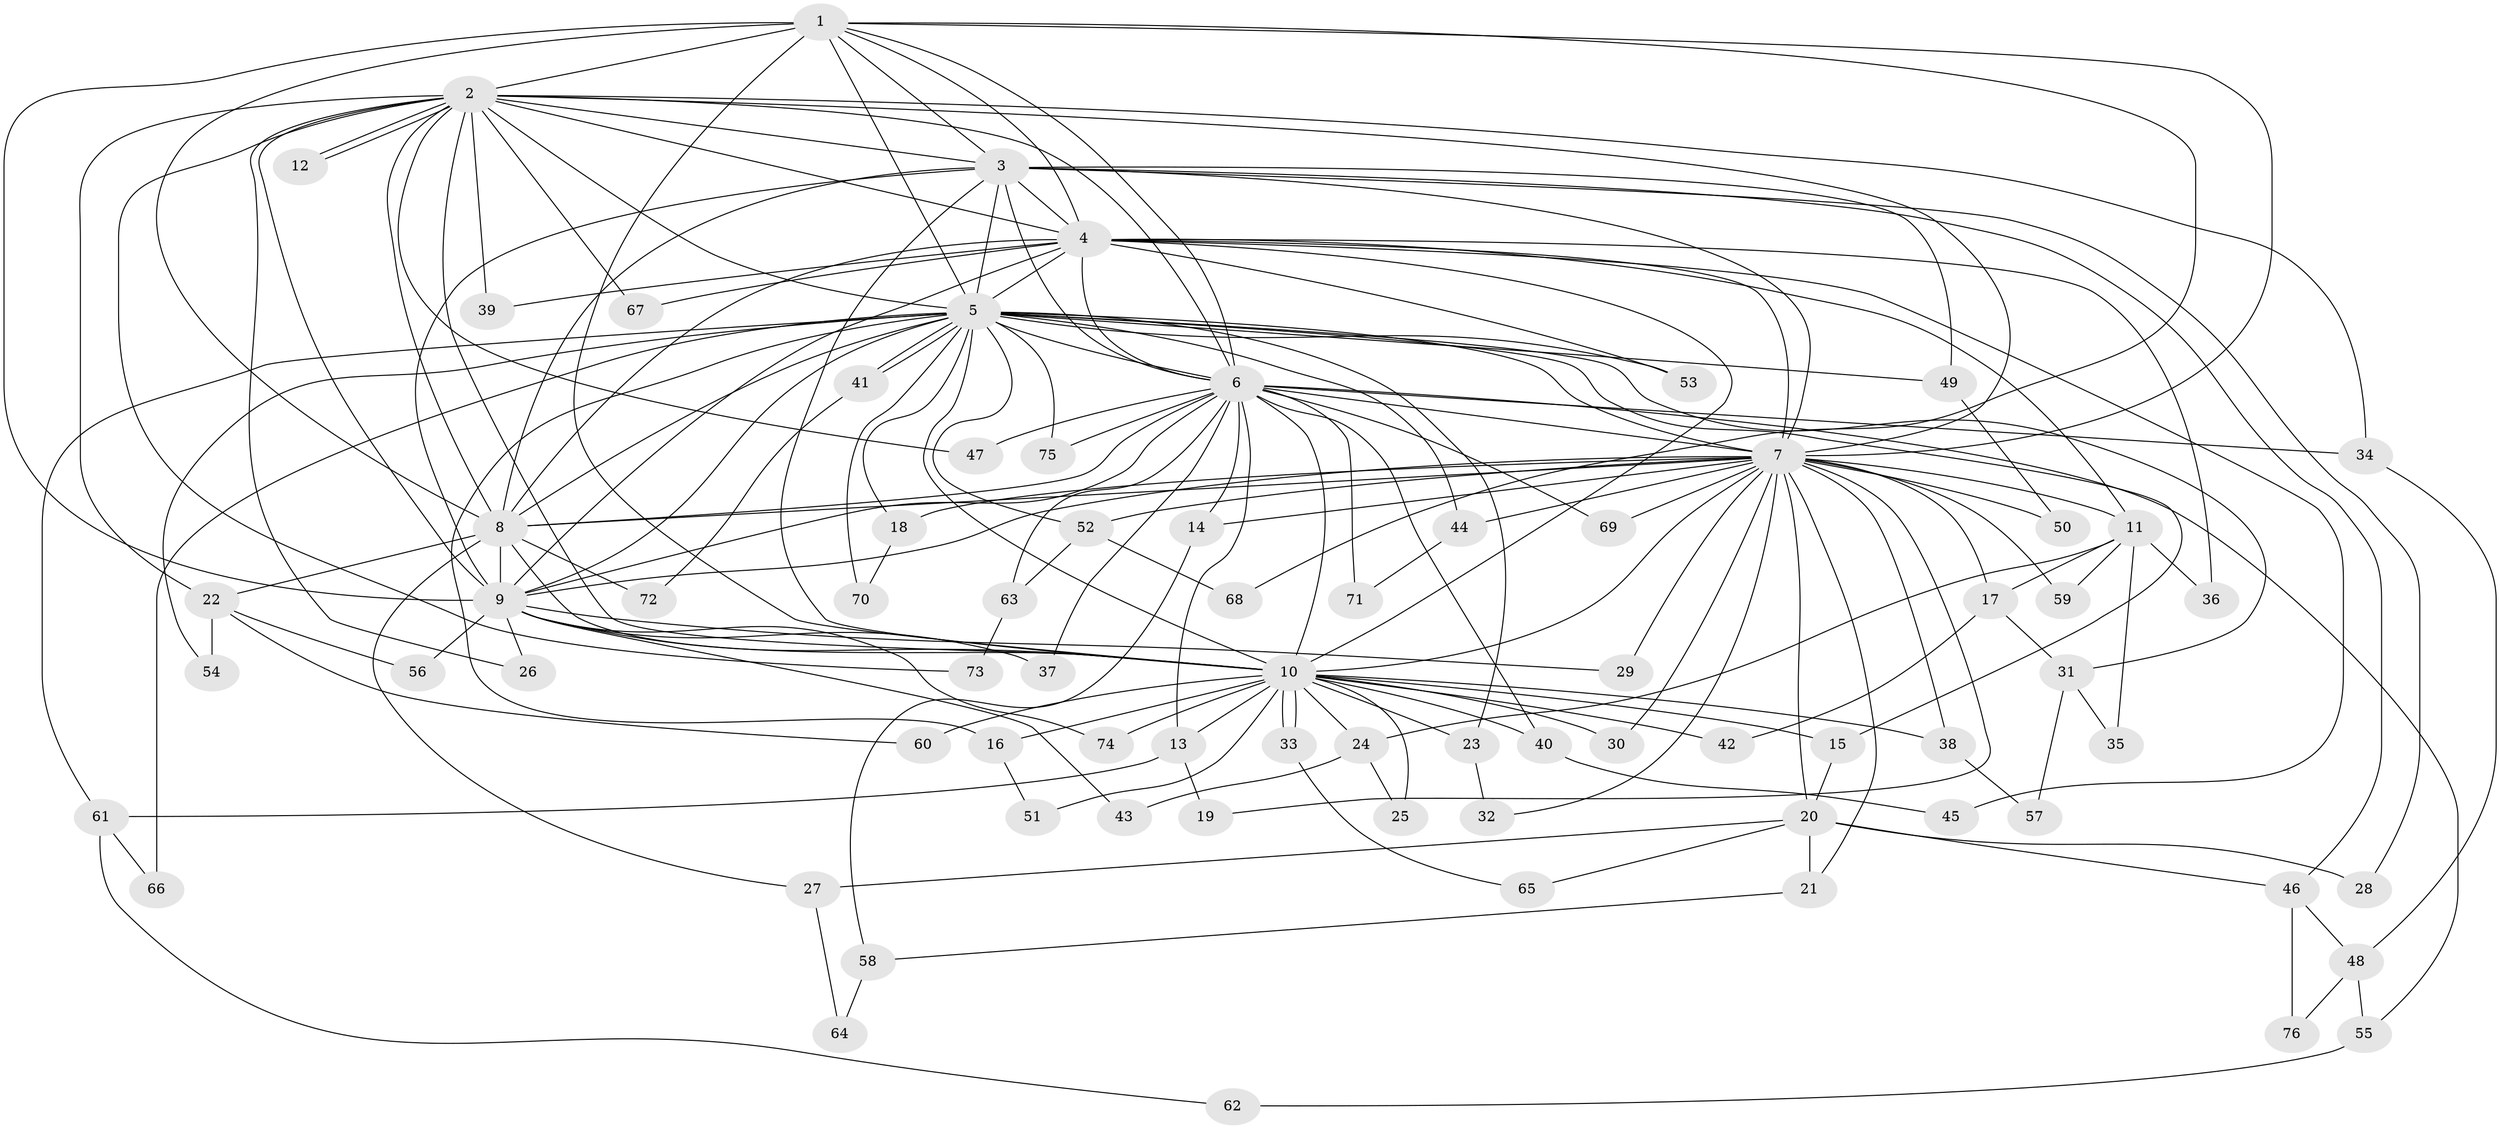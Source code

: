 // coarse degree distribution, {16: 0.018867924528301886, 22: 0.018867924528301886, 10: 0.018867924528301886, 11: 0.018867924528301886, 26: 0.018867924528301886, 1: 0.11320754716981132, 3: 0.18867924528301888, 2: 0.5283018867924528, 6: 0.018867924528301886, 5: 0.03773584905660377, 7: 0.018867924528301886}
// Generated by graph-tools (version 1.1) at 2025/47/03/04/25 21:47:38]
// undirected, 76 vertices, 177 edges
graph export_dot {
graph [start="1"]
  node [color=gray90,style=filled];
  1;
  2;
  3;
  4;
  5;
  6;
  7;
  8;
  9;
  10;
  11;
  12;
  13;
  14;
  15;
  16;
  17;
  18;
  19;
  20;
  21;
  22;
  23;
  24;
  25;
  26;
  27;
  28;
  29;
  30;
  31;
  32;
  33;
  34;
  35;
  36;
  37;
  38;
  39;
  40;
  41;
  42;
  43;
  44;
  45;
  46;
  47;
  48;
  49;
  50;
  51;
  52;
  53;
  54;
  55;
  56;
  57;
  58;
  59;
  60;
  61;
  62;
  63;
  64;
  65;
  66;
  67;
  68;
  69;
  70;
  71;
  72;
  73;
  74;
  75;
  76;
  1 -- 2;
  1 -- 3;
  1 -- 4;
  1 -- 5;
  1 -- 6;
  1 -- 7;
  1 -- 8;
  1 -- 9;
  1 -- 10;
  1 -- 68;
  2 -- 3;
  2 -- 4;
  2 -- 5;
  2 -- 6;
  2 -- 7;
  2 -- 8;
  2 -- 9;
  2 -- 10;
  2 -- 12;
  2 -- 12;
  2 -- 22;
  2 -- 26;
  2 -- 34;
  2 -- 39;
  2 -- 47;
  2 -- 67;
  2 -- 73;
  3 -- 4;
  3 -- 5;
  3 -- 6;
  3 -- 7;
  3 -- 8;
  3 -- 9;
  3 -- 10;
  3 -- 28;
  3 -- 46;
  3 -- 49;
  4 -- 5;
  4 -- 6;
  4 -- 7;
  4 -- 8;
  4 -- 9;
  4 -- 10;
  4 -- 11;
  4 -- 36;
  4 -- 39;
  4 -- 45;
  4 -- 53;
  4 -- 67;
  5 -- 6;
  5 -- 7;
  5 -- 8;
  5 -- 9;
  5 -- 10;
  5 -- 15;
  5 -- 16;
  5 -- 18;
  5 -- 23;
  5 -- 31;
  5 -- 41;
  5 -- 41;
  5 -- 44;
  5 -- 49;
  5 -- 52;
  5 -- 53;
  5 -- 54;
  5 -- 61;
  5 -- 66;
  5 -- 70;
  5 -- 75;
  6 -- 7;
  6 -- 8;
  6 -- 9;
  6 -- 10;
  6 -- 13;
  6 -- 14;
  6 -- 34;
  6 -- 37;
  6 -- 40;
  6 -- 47;
  6 -- 55;
  6 -- 63;
  6 -- 69;
  6 -- 71;
  6 -- 75;
  7 -- 8;
  7 -- 9;
  7 -- 10;
  7 -- 11;
  7 -- 14;
  7 -- 17;
  7 -- 18;
  7 -- 19;
  7 -- 20;
  7 -- 21;
  7 -- 29;
  7 -- 30;
  7 -- 32;
  7 -- 38;
  7 -- 44;
  7 -- 50;
  7 -- 52;
  7 -- 59;
  7 -- 69;
  8 -- 9;
  8 -- 10;
  8 -- 22;
  8 -- 27;
  8 -- 72;
  9 -- 10;
  9 -- 26;
  9 -- 29;
  9 -- 37;
  9 -- 43;
  9 -- 56;
  9 -- 74;
  10 -- 13;
  10 -- 15;
  10 -- 16;
  10 -- 23;
  10 -- 24;
  10 -- 25;
  10 -- 30;
  10 -- 33;
  10 -- 33;
  10 -- 38;
  10 -- 40;
  10 -- 42;
  10 -- 51;
  10 -- 60;
  10 -- 74;
  11 -- 17;
  11 -- 24;
  11 -- 35;
  11 -- 36;
  11 -- 59;
  13 -- 19;
  13 -- 61;
  14 -- 58;
  15 -- 20;
  16 -- 51;
  17 -- 31;
  17 -- 42;
  18 -- 70;
  20 -- 21;
  20 -- 27;
  20 -- 28;
  20 -- 46;
  20 -- 65;
  21 -- 58;
  22 -- 54;
  22 -- 56;
  22 -- 60;
  23 -- 32;
  24 -- 25;
  24 -- 43;
  27 -- 64;
  31 -- 35;
  31 -- 57;
  33 -- 65;
  34 -- 48;
  38 -- 57;
  40 -- 45;
  41 -- 72;
  44 -- 71;
  46 -- 48;
  46 -- 76;
  48 -- 55;
  48 -- 76;
  49 -- 50;
  52 -- 63;
  52 -- 68;
  55 -- 62;
  58 -- 64;
  61 -- 62;
  61 -- 66;
  63 -- 73;
}
